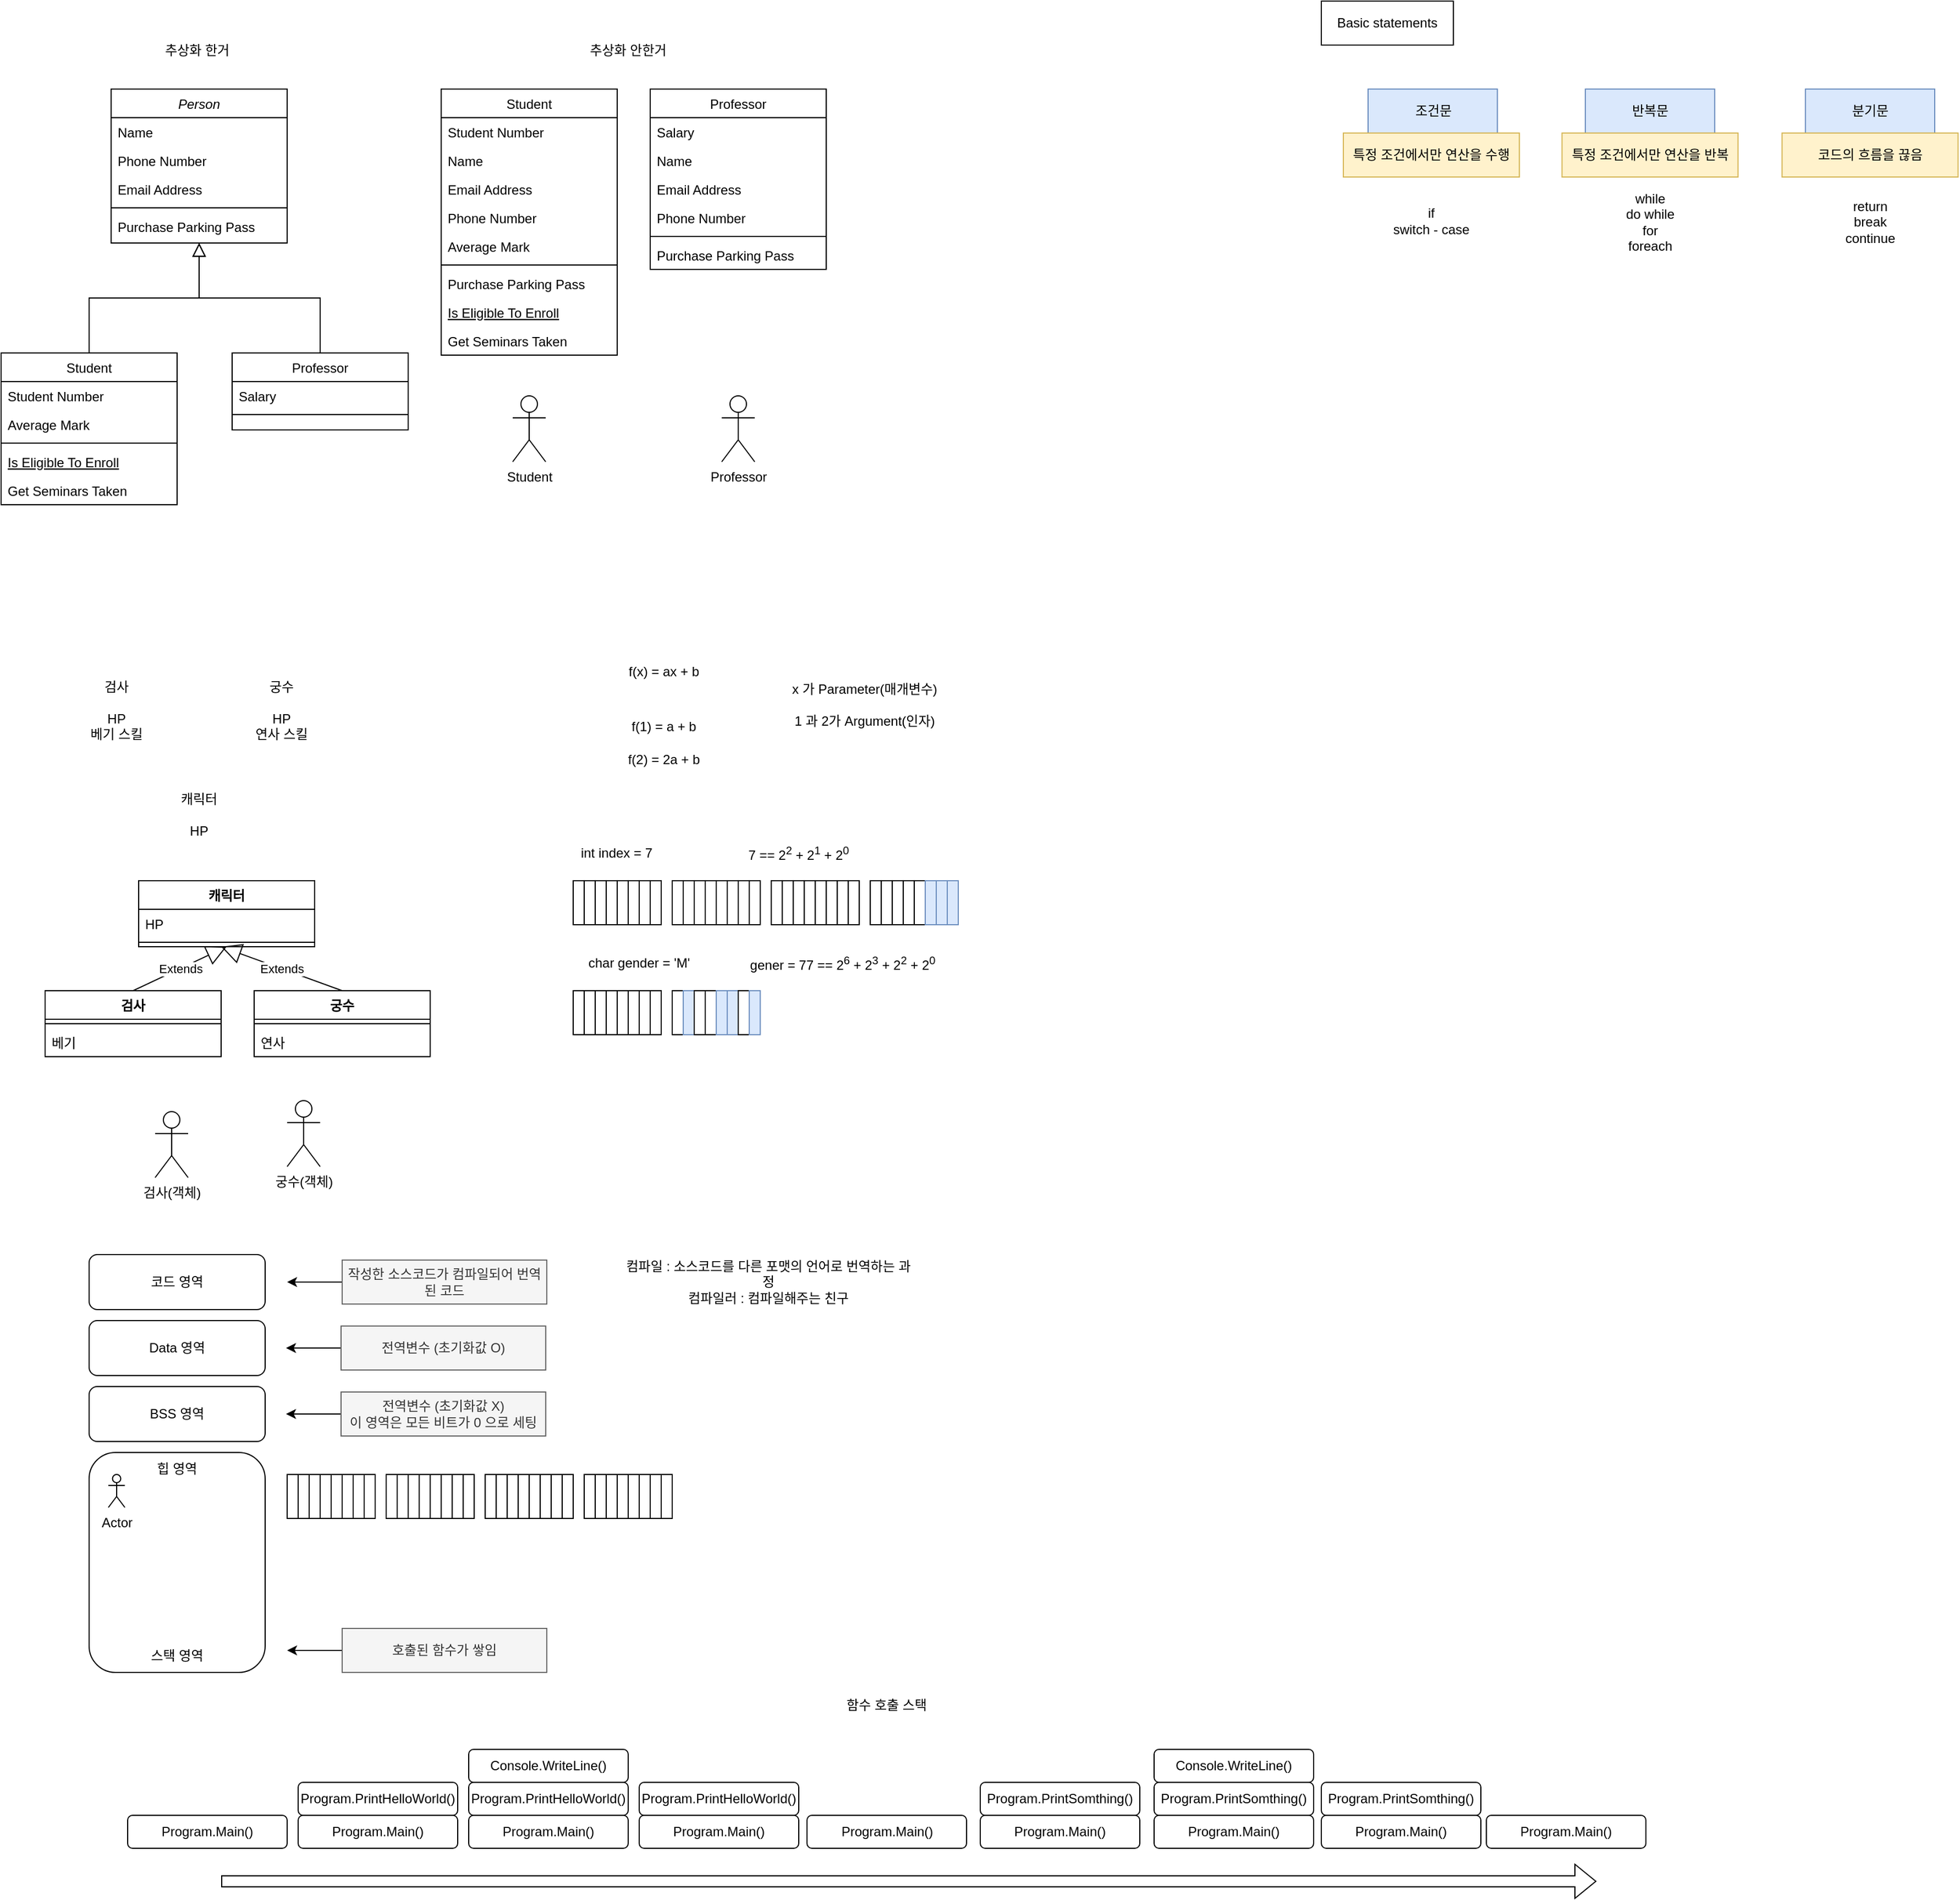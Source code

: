 <mxfile version="20.7.2" type="device"><diagram id="C5RBs43oDa-KdzZeNtuy" name="Page-1"><mxGraphModel dx="1050" dy="581" grid="1" gridSize="10" guides="1" tooltips="1" connect="1" arrows="1" fold="1" page="1" pageScale="1" pageWidth="827" pageHeight="1169" math="0" shadow="0"><root><mxCell id="WIyWlLk6GJQsqaUBKTNV-0"/><mxCell id="WIyWlLk6GJQsqaUBKTNV-1" parent="WIyWlLk6GJQsqaUBKTNV-0"/><mxCell id="zkfFHV4jXpPFQw0GAbJ--0" value="Person" style="swimlane;fontStyle=2;align=center;verticalAlign=top;childLayout=stackLayout;horizontal=1;startSize=26;horizontalStack=0;resizeParent=1;resizeLast=0;collapsible=1;marginBottom=0;rounded=0;shadow=0;strokeWidth=1;" parent="WIyWlLk6GJQsqaUBKTNV-1" vertex="1"><mxGeometry x="220" y="120" width="160" height="140" as="geometry"><mxRectangle x="230" y="140" width="160" height="26" as="alternateBounds"/></mxGeometry></mxCell><mxCell id="zkfFHV4jXpPFQw0GAbJ--1" value="Name" style="text;align=left;verticalAlign=top;spacingLeft=4;spacingRight=4;overflow=hidden;rotatable=0;points=[[0,0.5],[1,0.5]];portConstraint=eastwest;" parent="zkfFHV4jXpPFQw0GAbJ--0" vertex="1"><mxGeometry y="26" width="160" height="26" as="geometry"/></mxCell><mxCell id="zkfFHV4jXpPFQw0GAbJ--2" value="Phone Number" style="text;align=left;verticalAlign=top;spacingLeft=4;spacingRight=4;overflow=hidden;rotatable=0;points=[[0,0.5],[1,0.5]];portConstraint=eastwest;rounded=0;shadow=0;html=0;" parent="zkfFHV4jXpPFQw0GAbJ--0" vertex="1"><mxGeometry y="52" width="160" height="26" as="geometry"/></mxCell><mxCell id="zkfFHV4jXpPFQw0GAbJ--3" value="Email Address" style="text;align=left;verticalAlign=top;spacingLeft=4;spacingRight=4;overflow=hidden;rotatable=0;points=[[0,0.5],[1,0.5]];portConstraint=eastwest;rounded=0;shadow=0;html=0;" parent="zkfFHV4jXpPFQw0GAbJ--0" vertex="1"><mxGeometry y="78" width="160" height="26" as="geometry"/></mxCell><mxCell id="zkfFHV4jXpPFQw0GAbJ--4" value="" style="line;html=1;strokeWidth=1;align=left;verticalAlign=middle;spacingTop=-1;spacingLeft=3;spacingRight=3;rotatable=0;labelPosition=right;points=[];portConstraint=eastwest;" parent="zkfFHV4jXpPFQw0GAbJ--0" vertex="1"><mxGeometry y="104" width="160" height="8" as="geometry"/></mxCell><mxCell id="zkfFHV4jXpPFQw0GAbJ--5" value="Purchase Parking Pass" style="text;align=left;verticalAlign=top;spacingLeft=4;spacingRight=4;overflow=hidden;rotatable=0;points=[[0,0.5],[1,0.5]];portConstraint=eastwest;" parent="zkfFHV4jXpPFQw0GAbJ--0" vertex="1"><mxGeometry y="112" width="160" height="26" as="geometry"/></mxCell><mxCell id="zkfFHV4jXpPFQw0GAbJ--6" value="Student" style="swimlane;fontStyle=0;align=center;verticalAlign=top;childLayout=stackLayout;horizontal=1;startSize=26;horizontalStack=0;resizeParent=1;resizeLast=0;collapsible=1;marginBottom=0;rounded=0;shadow=0;strokeWidth=1;" parent="WIyWlLk6GJQsqaUBKTNV-1" vertex="1"><mxGeometry x="120" y="360" width="160" height="138" as="geometry"><mxRectangle x="130" y="380" width="160" height="26" as="alternateBounds"/></mxGeometry></mxCell><mxCell id="zkfFHV4jXpPFQw0GAbJ--7" value="Student Number" style="text;align=left;verticalAlign=top;spacingLeft=4;spacingRight=4;overflow=hidden;rotatable=0;points=[[0,0.5],[1,0.5]];portConstraint=eastwest;" parent="zkfFHV4jXpPFQw0GAbJ--6" vertex="1"><mxGeometry y="26" width="160" height="26" as="geometry"/></mxCell><mxCell id="zkfFHV4jXpPFQw0GAbJ--8" value="Average Mark" style="text;align=left;verticalAlign=top;spacingLeft=4;spacingRight=4;overflow=hidden;rotatable=0;points=[[0,0.5],[1,0.5]];portConstraint=eastwest;rounded=0;shadow=0;html=0;" parent="zkfFHV4jXpPFQw0GAbJ--6" vertex="1"><mxGeometry y="52" width="160" height="26" as="geometry"/></mxCell><mxCell id="zkfFHV4jXpPFQw0GAbJ--9" value="" style="line;html=1;strokeWidth=1;align=left;verticalAlign=middle;spacingTop=-1;spacingLeft=3;spacingRight=3;rotatable=0;labelPosition=right;points=[];portConstraint=eastwest;" parent="zkfFHV4jXpPFQw0GAbJ--6" vertex="1"><mxGeometry y="78" width="160" height="8" as="geometry"/></mxCell><mxCell id="zkfFHV4jXpPFQw0GAbJ--10" value="Is Eligible To Enroll" style="text;align=left;verticalAlign=top;spacingLeft=4;spacingRight=4;overflow=hidden;rotatable=0;points=[[0,0.5],[1,0.5]];portConstraint=eastwest;fontStyle=4" parent="zkfFHV4jXpPFQw0GAbJ--6" vertex="1"><mxGeometry y="86" width="160" height="26" as="geometry"/></mxCell><mxCell id="zkfFHV4jXpPFQw0GAbJ--11" value="Get Seminars Taken" style="text;align=left;verticalAlign=top;spacingLeft=4;spacingRight=4;overflow=hidden;rotatable=0;points=[[0,0.5],[1,0.5]];portConstraint=eastwest;" parent="zkfFHV4jXpPFQw0GAbJ--6" vertex="1"><mxGeometry y="112" width="160" height="26" as="geometry"/></mxCell><mxCell id="zkfFHV4jXpPFQw0GAbJ--12" value="" style="endArrow=block;endSize=10;endFill=0;shadow=0;strokeWidth=1;rounded=0;edgeStyle=elbowEdgeStyle;elbow=vertical;" parent="WIyWlLk6GJQsqaUBKTNV-1" source="zkfFHV4jXpPFQw0GAbJ--6" target="zkfFHV4jXpPFQw0GAbJ--0" edge="1"><mxGeometry width="160" relative="1" as="geometry"><mxPoint x="200" y="203" as="sourcePoint"/><mxPoint x="200" y="203" as="targetPoint"/></mxGeometry></mxCell><mxCell id="zkfFHV4jXpPFQw0GAbJ--13" value="Professor" style="swimlane;fontStyle=0;align=center;verticalAlign=top;childLayout=stackLayout;horizontal=1;startSize=26;horizontalStack=0;resizeParent=1;resizeLast=0;collapsible=1;marginBottom=0;rounded=0;shadow=0;strokeWidth=1;" parent="WIyWlLk6GJQsqaUBKTNV-1" vertex="1"><mxGeometry x="330" y="360" width="160" height="70" as="geometry"><mxRectangle x="340" y="380" width="170" height="26" as="alternateBounds"/></mxGeometry></mxCell><mxCell id="zkfFHV4jXpPFQw0GAbJ--14" value="Salary" style="text;align=left;verticalAlign=top;spacingLeft=4;spacingRight=4;overflow=hidden;rotatable=0;points=[[0,0.5],[1,0.5]];portConstraint=eastwest;" parent="zkfFHV4jXpPFQw0GAbJ--13" vertex="1"><mxGeometry y="26" width="160" height="26" as="geometry"/></mxCell><mxCell id="zkfFHV4jXpPFQw0GAbJ--15" value="" style="line;html=1;strokeWidth=1;align=left;verticalAlign=middle;spacingTop=-1;spacingLeft=3;spacingRight=3;rotatable=0;labelPosition=right;points=[];portConstraint=eastwest;" parent="zkfFHV4jXpPFQw0GAbJ--13" vertex="1"><mxGeometry y="52" width="160" height="8" as="geometry"/></mxCell><mxCell id="zkfFHV4jXpPFQw0GAbJ--16" value="" style="endArrow=block;endSize=10;endFill=0;shadow=0;strokeWidth=1;rounded=0;edgeStyle=elbowEdgeStyle;elbow=vertical;" parent="WIyWlLk6GJQsqaUBKTNV-1" source="zkfFHV4jXpPFQw0GAbJ--13" target="zkfFHV4jXpPFQw0GAbJ--0" edge="1"><mxGeometry width="160" relative="1" as="geometry"><mxPoint x="210" y="373" as="sourcePoint"/><mxPoint x="310" y="271" as="targetPoint"/></mxGeometry></mxCell><mxCell id="ExqrXKKtZ7Iw6yHS_soM-0" value="Student" style="swimlane;fontStyle=0;align=center;verticalAlign=top;childLayout=stackLayout;horizontal=1;startSize=26;horizontalStack=0;resizeParent=1;resizeLast=0;collapsible=1;marginBottom=0;rounded=0;shadow=0;strokeWidth=1;" parent="WIyWlLk6GJQsqaUBKTNV-1" vertex="1"><mxGeometry x="520" y="120" width="160" height="242" as="geometry"><mxRectangle x="130" y="380" width="160" height="26" as="alternateBounds"/></mxGeometry></mxCell><mxCell id="ExqrXKKtZ7Iw6yHS_soM-1" value="Student Number" style="text;align=left;verticalAlign=top;spacingLeft=4;spacingRight=4;overflow=hidden;rotatable=0;points=[[0,0.5],[1,0.5]];portConstraint=eastwest;" parent="ExqrXKKtZ7Iw6yHS_soM-0" vertex="1"><mxGeometry y="26" width="160" height="26" as="geometry"/></mxCell><mxCell id="ExqrXKKtZ7Iw6yHS_soM-6" value="Name" style="text;align=left;verticalAlign=top;spacingLeft=4;spacingRight=4;overflow=hidden;rotatable=0;points=[[0,0.5],[1,0.5]];portConstraint=eastwest;" parent="ExqrXKKtZ7Iw6yHS_soM-0" vertex="1"><mxGeometry y="52" width="160" height="26" as="geometry"/></mxCell><mxCell id="ExqrXKKtZ7Iw6yHS_soM-8" value="Email Address" style="text;align=left;verticalAlign=top;spacingLeft=4;spacingRight=4;overflow=hidden;rotatable=0;points=[[0,0.5],[1,0.5]];portConstraint=eastwest;rounded=0;shadow=0;html=0;" parent="ExqrXKKtZ7Iw6yHS_soM-0" vertex="1"><mxGeometry y="78" width="160" height="26" as="geometry"/></mxCell><mxCell id="ExqrXKKtZ7Iw6yHS_soM-7" value="Phone Number" style="text;align=left;verticalAlign=top;spacingLeft=4;spacingRight=4;overflow=hidden;rotatable=0;points=[[0,0.5],[1,0.5]];portConstraint=eastwest;rounded=0;shadow=0;html=0;" parent="ExqrXKKtZ7Iw6yHS_soM-0" vertex="1"><mxGeometry y="104" width="160" height="26" as="geometry"/></mxCell><mxCell id="ExqrXKKtZ7Iw6yHS_soM-2" value="Average Mark" style="text;align=left;verticalAlign=top;spacingLeft=4;spacingRight=4;overflow=hidden;rotatable=0;points=[[0,0.5],[1,0.5]];portConstraint=eastwest;rounded=0;shadow=0;html=0;" parent="ExqrXKKtZ7Iw6yHS_soM-0" vertex="1"><mxGeometry y="130" width="160" height="26" as="geometry"/></mxCell><mxCell id="ExqrXKKtZ7Iw6yHS_soM-3" value="" style="line;html=1;strokeWidth=1;align=left;verticalAlign=middle;spacingTop=-1;spacingLeft=3;spacingRight=3;rotatable=0;labelPosition=right;points=[];portConstraint=eastwest;" parent="ExqrXKKtZ7Iw6yHS_soM-0" vertex="1"><mxGeometry y="156" width="160" height="8" as="geometry"/></mxCell><mxCell id="ExqrXKKtZ7Iw6yHS_soM-9" value="Purchase Parking Pass" style="text;align=left;verticalAlign=top;spacingLeft=4;spacingRight=4;overflow=hidden;rotatable=0;points=[[0,0.5],[1,0.5]];portConstraint=eastwest;" parent="ExqrXKKtZ7Iw6yHS_soM-0" vertex="1"><mxGeometry y="164" width="160" height="26" as="geometry"/></mxCell><mxCell id="ExqrXKKtZ7Iw6yHS_soM-4" value="Is Eligible To Enroll" style="text;align=left;verticalAlign=top;spacingLeft=4;spacingRight=4;overflow=hidden;rotatable=0;points=[[0,0.5],[1,0.5]];portConstraint=eastwest;fontStyle=4" parent="ExqrXKKtZ7Iw6yHS_soM-0" vertex="1"><mxGeometry y="190" width="160" height="26" as="geometry"/></mxCell><mxCell id="ExqrXKKtZ7Iw6yHS_soM-5" value="Get Seminars Taken" style="text;align=left;verticalAlign=top;spacingLeft=4;spacingRight=4;overflow=hidden;rotatable=0;points=[[0,0.5],[1,0.5]];portConstraint=eastwest;" parent="ExqrXKKtZ7Iw6yHS_soM-0" vertex="1"><mxGeometry y="216" width="160" height="26" as="geometry"/></mxCell><mxCell id="ExqrXKKtZ7Iw6yHS_soM-10" value="Professor" style="swimlane;fontStyle=0;align=center;verticalAlign=top;childLayout=stackLayout;horizontal=1;startSize=26;horizontalStack=0;resizeParent=1;resizeLast=0;collapsible=1;marginBottom=0;rounded=0;shadow=0;strokeWidth=1;" parent="WIyWlLk6GJQsqaUBKTNV-1" vertex="1"><mxGeometry x="710" y="120" width="160" height="164" as="geometry"><mxRectangle x="340" y="380" width="170" height="26" as="alternateBounds"/></mxGeometry></mxCell><mxCell id="ExqrXKKtZ7Iw6yHS_soM-11" value="Salary" style="text;align=left;verticalAlign=top;spacingLeft=4;spacingRight=4;overflow=hidden;rotatable=0;points=[[0,0.5],[1,0.5]];portConstraint=eastwest;" parent="ExqrXKKtZ7Iw6yHS_soM-10" vertex="1"><mxGeometry y="26" width="160" height="26" as="geometry"/></mxCell><mxCell id="ExqrXKKtZ7Iw6yHS_soM-13" value="Name" style="text;align=left;verticalAlign=top;spacingLeft=4;spacingRight=4;overflow=hidden;rotatable=0;points=[[0,0.5],[1,0.5]];portConstraint=eastwest;" parent="ExqrXKKtZ7Iw6yHS_soM-10" vertex="1"><mxGeometry y="52" width="160" height="26" as="geometry"/></mxCell><mxCell id="ExqrXKKtZ7Iw6yHS_soM-15" value="Email Address" style="text;align=left;verticalAlign=top;spacingLeft=4;spacingRight=4;overflow=hidden;rotatable=0;points=[[0,0.5],[1,0.5]];portConstraint=eastwest;rounded=0;shadow=0;html=0;" parent="ExqrXKKtZ7Iw6yHS_soM-10" vertex="1"><mxGeometry y="78" width="160" height="26" as="geometry"/></mxCell><mxCell id="ExqrXKKtZ7Iw6yHS_soM-14" value="Phone Number" style="text;align=left;verticalAlign=top;spacingLeft=4;spacingRight=4;overflow=hidden;rotatable=0;points=[[0,0.5],[1,0.5]];portConstraint=eastwest;rounded=0;shadow=0;html=0;" parent="ExqrXKKtZ7Iw6yHS_soM-10" vertex="1"><mxGeometry y="104" width="160" height="26" as="geometry"/></mxCell><mxCell id="ExqrXKKtZ7Iw6yHS_soM-12" value="" style="line;html=1;strokeWidth=1;align=left;verticalAlign=middle;spacingTop=-1;spacingLeft=3;spacingRight=3;rotatable=0;labelPosition=right;points=[];portConstraint=eastwest;" parent="ExqrXKKtZ7Iw6yHS_soM-10" vertex="1"><mxGeometry y="130" width="160" height="8" as="geometry"/></mxCell><mxCell id="ExqrXKKtZ7Iw6yHS_soM-16" value="Purchase Parking Pass" style="text;align=left;verticalAlign=top;spacingLeft=4;spacingRight=4;overflow=hidden;rotatable=0;points=[[0,0.5],[1,0.5]];portConstraint=eastwest;" parent="ExqrXKKtZ7Iw6yHS_soM-10" vertex="1"><mxGeometry y="138" width="160" height="26" as="geometry"/></mxCell><mxCell id="ExqrXKKtZ7Iw6yHS_soM-18" value="Student" style="shape=umlActor;verticalLabelPosition=bottom;verticalAlign=top;html=1;outlineConnect=0;" parent="WIyWlLk6GJQsqaUBKTNV-1" vertex="1"><mxGeometry x="585" y="399" width="30" height="60" as="geometry"/></mxCell><mxCell id="ExqrXKKtZ7Iw6yHS_soM-19" value="Professor" style="shape=umlActor;verticalLabelPosition=bottom;verticalAlign=top;html=1;outlineConnect=0;" parent="WIyWlLk6GJQsqaUBKTNV-1" vertex="1"><mxGeometry x="775" y="399" width="30" height="60" as="geometry"/></mxCell><mxCell id="ExqrXKKtZ7Iw6yHS_soM-23" value="검사&lt;br&gt;&lt;br&gt;HP&lt;br&gt;베기 스킬&lt;br&gt;" style="text;html=1;strokeColor=none;fillColor=none;align=center;verticalAlign=middle;whiteSpace=wrap;rounded=0;" parent="WIyWlLk6GJQsqaUBKTNV-1" vertex="1"><mxGeometry x="170" y="640" width="110" height="90" as="geometry"/></mxCell><mxCell id="ExqrXKKtZ7Iw6yHS_soM-24" value="궁수&lt;br&gt;&lt;br&gt;HP&lt;br&gt;연사 스킬" style="text;html=1;strokeColor=none;fillColor=none;align=center;verticalAlign=middle;whiteSpace=wrap;rounded=0;" parent="WIyWlLk6GJQsqaUBKTNV-1" vertex="1"><mxGeometry x="320" y="640" width="110" height="90" as="geometry"/></mxCell><mxCell id="ExqrXKKtZ7Iw6yHS_soM-25" value="캐릭터&lt;br&gt;&lt;br&gt;HP" style="text;html=1;strokeColor=none;fillColor=none;align=center;verticalAlign=middle;whiteSpace=wrap;rounded=0;" parent="WIyWlLk6GJQsqaUBKTNV-1" vertex="1"><mxGeometry x="245" y="750" width="110" height="60" as="geometry"/></mxCell><mxCell id="ExqrXKKtZ7Iw6yHS_soM-26" value="캐릭터" style="swimlane;fontStyle=1;align=center;verticalAlign=top;childLayout=stackLayout;horizontal=1;startSize=26;horizontalStack=0;resizeParent=1;resizeParentMax=0;resizeLast=0;collapsible=1;marginBottom=0;" parent="WIyWlLk6GJQsqaUBKTNV-1" vertex="1"><mxGeometry x="245" y="840" width="160" height="60" as="geometry"/></mxCell><mxCell id="ExqrXKKtZ7Iw6yHS_soM-27" value="HP" style="text;strokeColor=none;fillColor=none;align=left;verticalAlign=top;spacingLeft=4;spacingRight=4;overflow=hidden;rotatable=0;points=[[0,0.5],[1,0.5]];portConstraint=eastwest;" parent="ExqrXKKtZ7Iw6yHS_soM-26" vertex="1"><mxGeometry y="26" width="160" height="26" as="geometry"/></mxCell><mxCell id="ExqrXKKtZ7Iw6yHS_soM-28" value="" style="line;strokeWidth=1;fillColor=none;align=left;verticalAlign=middle;spacingTop=-1;spacingLeft=3;spacingRight=3;rotatable=0;labelPosition=right;points=[];portConstraint=eastwest;strokeColor=inherit;" parent="ExqrXKKtZ7Iw6yHS_soM-26" vertex="1"><mxGeometry y="52" width="160" height="8" as="geometry"/></mxCell><mxCell id="ExqrXKKtZ7Iw6yHS_soM-30" value="검사" style="swimlane;fontStyle=1;align=center;verticalAlign=top;childLayout=stackLayout;horizontal=1;startSize=26;horizontalStack=0;resizeParent=1;resizeParentMax=0;resizeLast=0;collapsible=1;marginBottom=0;" parent="WIyWlLk6GJQsqaUBKTNV-1" vertex="1"><mxGeometry x="160" y="940" width="160" height="60" as="geometry"/></mxCell><mxCell id="ExqrXKKtZ7Iw6yHS_soM-32" value="" style="line;strokeWidth=1;fillColor=none;align=left;verticalAlign=middle;spacingTop=-1;spacingLeft=3;spacingRight=3;rotatable=0;labelPosition=right;points=[];portConstraint=eastwest;strokeColor=inherit;" parent="ExqrXKKtZ7Iw6yHS_soM-30" vertex="1"><mxGeometry y="26" width="160" height="8" as="geometry"/></mxCell><mxCell id="ExqrXKKtZ7Iw6yHS_soM-31" value="베기" style="text;strokeColor=none;fillColor=none;align=left;verticalAlign=top;spacingLeft=4;spacingRight=4;overflow=hidden;rotatable=0;points=[[0,0.5],[1,0.5]];portConstraint=eastwest;" parent="ExqrXKKtZ7Iw6yHS_soM-30" vertex="1"><mxGeometry y="34" width="160" height="26" as="geometry"/></mxCell><mxCell id="ExqrXKKtZ7Iw6yHS_soM-33" value="궁수" style="swimlane;fontStyle=1;align=center;verticalAlign=top;childLayout=stackLayout;horizontal=1;startSize=26;horizontalStack=0;resizeParent=1;resizeParentMax=0;resizeLast=0;collapsible=1;marginBottom=0;" parent="WIyWlLk6GJQsqaUBKTNV-1" vertex="1"><mxGeometry x="350" y="940" width="160" height="60" as="geometry"/></mxCell><mxCell id="ExqrXKKtZ7Iw6yHS_soM-35" value="" style="line;strokeWidth=1;fillColor=none;align=left;verticalAlign=middle;spacingTop=-1;spacingLeft=3;spacingRight=3;rotatable=0;labelPosition=right;points=[];portConstraint=eastwest;strokeColor=inherit;" parent="ExqrXKKtZ7Iw6yHS_soM-33" vertex="1"><mxGeometry y="26" width="160" height="8" as="geometry"/></mxCell><mxCell id="ExqrXKKtZ7Iw6yHS_soM-34" value="연사" style="text;strokeColor=none;fillColor=none;align=left;verticalAlign=top;spacingLeft=4;spacingRight=4;overflow=hidden;rotatable=0;points=[[0,0.5],[1,0.5]];portConstraint=eastwest;" parent="ExqrXKKtZ7Iw6yHS_soM-33" vertex="1"><mxGeometry y="34" width="160" height="26" as="geometry"/></mxCell><mxCell id="ExqrXKKtZ7Iw6yHS_soM-36" value="Extends" style="endArrow=block;endSize=16;endFill=0;html=1;rounded=0;entryX=0.5;entryY=1;entryDx=0;entryDy=0;exitX=0.5;exitY=0;exitDx=0;exitDy=0;" parent="WIyWlLk6GJQsqaUBKTNV-1" source="ExqrXKKtZ7Iw6yHS_soM-30" target="ExqrXKKtZ7Iw6yHS_soM-26" edge="1"><mxGeometry width="160" relative="1" as="geometry"><mxPoint x="410" y="900" as="sourcePoint"/><mxPoint x="570" y="900" as="targetPoint"/></mxGeometry></mxCell><mxCell id="ExqrXKKtZ7Iw6yHS_soM-37" value="Extends" style="endArrow=block;endSize=16;endFill=0;html=1;rounded=0;exitX=0.5;exitY=0;exitDx=0;exitDy=0;" parent="WIyWlLk6GJQsqaUBKTNV-1" source="ExqrXKKtZ7Iw6yHS_soM-33" edge="1"><mxGeometry width="160" relative="1" as="geometry"><mxPoint x="250" y="950" as="sourcePoint"/><mxPoint x="320" y="900" as="targetPoint"/></mxGeometry></mxCell><mxCell id="ExqrXKKtZ7Iw6yHS_soM-38" value="검사(객체)" style="shape=umlActor;verticalLabelPosition=bottom;verticalAlign=top;html=1;" parent="WIyWlLk6GJQsqaUBKTNV-1" vertex="1"><mxGeometry x="260" y="1050" width="30" height="60" as="geometry"/></mxCell><mxCell id="ExqrXKKtZ7Iw6yHS_soM-39" value="궁수(객체)" style="shape=umlActor;verticalLabelPosition=bottom;verticalAlign=top;html=1;" parent="WIyWlLk6GJQsqaUBKTNV-1" vertex="1"><mxGeometry x="380" y="1040" width="30" height="60" as="geometry"/></mxCell><mxCell id="t1bSAMeGhx11BP6fI8By-0" value="f(x) = ax + b" style="text;html=1;strokeColor=none;fillColor=none;align=center;verticalAlign=middle;whiteSpace=wrap;rounded=0;" parent="WIyWlLk6GJQsqaUBKTNV-1" vertex="1"><mxGeometry x="640" y="635" width="165" height="30" as="geometry"/></mxCell><mxCell id="t1bSAMeGhx11BP6fI8By-1" value="f(1) = a + b" style="text;html=1;strokeColor=none;fillColor=none;align=center;verticalAlign=middle;whiteSpace=wrap;rounded=0;" parent="WIyWlLk6GJQsqaUBKTNV-1" vertex="1"><mxGeometry x="640" y="685" width="165" height="30" as="geometry"/></mxCell><mxCell id="t1bSAMeGhx11BP6fI8By-2" value="f(2) = 2a + b" style="text;html=1;strokeColor=none;fillColor=none;align=center;verticalAlign=middle;whiteSpace=wrap;rounded=0;" parent="WIyWlLk6GJQsqaUBKTNV-1" vertex="1"><mxGeometry x="640" y="715" width="165" height="30" as="geometry"/></mxCell><mxCell id="t1bSAMeGhx11BP6fI8By-3" value="" style="rounded=0;whiteSpace=wrap;html=1;" parent="WIyWlLk6GJQsqaUBKTNV-1" vertex="1"><mxGeometry x="640" y="840" width="10" height="40" as="geometry"/></mxCell><mxCell id="t1bSAMeGhx11BP6fI8By-4" value="int index = 7" style="text;html=1;strokeColor=none;fillColor=none;align=center;verticalAlign=middle;whiteSpace=wrap;rounded=0;" parent="WIyWlLk6GJQsqaUBKTNV-1" vertex="1"><mxGeometry x="637.5" y="800" width="82.5" height="30" as="geometry"/></mxCell><mxCell id="t1bSAMeGhx11BP6fI8By-5" value="" style="rounded=0;whiteSpace=wrap;html=1;" parent="WIyWlLk6GJQsqaUBKTNV-1" vertex="1"><mxGeometry x="650" y="840" width="10" height="40" as="geometry"/></mxCell><mxCell id="t1bSAMeGhx11BP6fI8By-6" value="" style="rounded=0;whiteSpace=wrap;html=1;" parent="WIyWlLk6GJQsqaUBKTNV-1" vertex="1"><mxGeometry x="660" y="840" width="10" height="40" as="geometry"/></mxCell><mxCell id="t1bSAMeGhx11BP6fI8By-8" value="" style="rounded=0;whiteSpace=wrap;html=1;" parent="WIyWlLk6GJQsqaUBKTNV-1" vertex="1"><mxGeometry x="670" y="840" width="10" height="40" as="geometry"/></mxCell><mxCell id="t1bSAMeGhx11BP6fI8By-9" value="" style="rounded=0;whiteSpace=wrap;html=1;" parent="WIyWlLk6GJQsqaUBKTNV-1" vertex="1"><mxGeometry x="680" y="840" width="10" height="40" as="geometry"/></mxCell><mxCell id="t1bSAMeGhx11BP6fI8By-10" value="" style="rounded=0;whiteSpace=wrap;html=1;" parent="WIyWlLk6GJQsqaUBKTNV-1" vertex="1"><mxGeometry x="690" y="840" width="10" height="40" as="geometry"/></mxCell><mxCell id="t1bSAMeGhx11BP6fI8By-11" value="" style="rounded=0;whiteSpace=wrap;html=1;" parent="WIyWlLk6GJQsqaUBKTNV-1" vertex="1"><mxGeometry x="700" y="840" width="10" height="40" as="geometry"/></mxCell><mxCell id="t1bSAMeGhx11BP6fI8By-12" value="" style="rounded=0;whiteSpace=wrap;html=1;" parent="WIyWlLk6GJQsqaUBKTNV-1" vertex="1"><mxGeometry x="710" y="840" width="10" height="40" as="geometry"/></mxCell><mxCell id="t1bSAMeGhx11BP6fI8By-13" value="" style="rounded=0;whiteSpace=wrap;html=1;" parent="WIyWlLk6GJQsqaUBKTNV-1" vertex="1"><mxGeometry x="730" y="840" width="10" height="40" as="geometry"/></mxCell><mxCell id="t1bSAMeGhx11BP6fI8By-14" value="" style="rounded=0;whiteSpace=wrap;html=1;" parent="WIyWlLk6GJQsqaUBKTNV-1" vertex="1"><mxGeometry x="740" y="840" width="10" height="40" as="geometry"/></mxCell><mxCell id="t1bSAMeGhx11BP6fI8By-15" value="" style="rounded=0;whiteSpace=wrap;html=1;" parent="WIyWlLk6GJQsqaUBKTNV-1" vertex="1"><mxGeometry x="750" y="840" width="10" height="40" as="geometry"/></mxCell><mxCell id="t1bSAMeGhx11BP6fI8By-16" value="" style="rounded=0;whiteSpace=wrap;html=1;" parent="WIyWlLk6GJQsqaUBKTNV-1" vertex="1"><mxGeometry x="760" y="840" width="10" height="40" as="geometry"/></mxCell><mxCell id="t1bSAMeGhx11BP6fI8By-17" value="" style="rounded=0;whiteSpace=wrap;html=1;" parent="WIyWlLk6GJQsqaUBKTNV-1" vertex="1"><mxGeometry x="770" y="840" width="10" height="40" as="geometry"/></mxCell><mxCell id="t1bSAMeGhx11BP6fI8By-18" value="" style="rounded=0;whiteSpace=wrap;html=1;" parent="WIyWlLk6GJQsqaUBKTNV-1" vertex="1"><mxGeometry x="780" y="840" width="10" height="40" as="geometry"/></mxCell><mxCell id="t1bSAMeGhx11BP6fI8By-19" value="" style="rounded=0;whiteSpace=wrap;html=1;" parent="WIyWlLk6GJQsqaUBKTNV-1" vertex="1"><mxGeometry x="790" y="840" width="10" height="40" as="geometry"/></mxCell><mxCell id="t1bSAMeGhx11BP6fI8By-20" value="" style="rounded=0;whiteSpace=wrap;html=1;" parent="WIyWlLk6GJQsqaUBKTNV-1" vertex="1"><mxGeometry x="800" y="840" width="10" height="40" as="geometry"/></mxCell><mxCell id="t1bSAMeGhx11BP6fI8By-21" value="" style="rounded=0;whiteSpace=wrap;html=1;" parent="WIyWlLk6GJQsqaUBKTNV-1" vertex="1"><mxGeometry x="820" y="840" width="10" height="40" as="geometry"/></mxCell><mxCell id="t1bSAMeGhx11BP6fI8By-22" value="" style="rounded=0;whiteSpace=wrap;html=1;" parent="WIyWlLk6GJQsqaUBKTNV-1" vertex="1"><mxGeometry x="830" y="840" width="10" height="40" as="geometry"/></mxCell><mxCell id="t1bSAMeGhx11BP6fI8By-23" value="" style="rounded=0;whiteSpace=wrap;html=1;" parent="WIyWlLk6GJQsqaUBKTNV-1" vertex="1"><mxGeometry x="840" y="840" width="10" height="40" as="geometry"/></mxCell><mxCell id="t1bSAMeGhx11BP6fI8By-24" value="" style="rounded=0;whiteSpace=wrap;html=1;" parent="WIyWlLk6GJQsqaUBKTNV-1" vertex="1"><mxGeometry x="850" y="840" width="10" height="40" as="geometry"/></mxCell><mxCell id="t1bSAMeGhx11BP6fI8By-25" value="" style="rounded=0;whiteSpace=wrap;html=1;" parent="WIyWlLk6GJQsqaUBKTNV-1" vertex="1"><mxGeometry x="860" y="840" width="10" height="40" as="geometry"/></mxCell><mxCell id="t1bSAMeGhx11BP6fI8By-26" value="" style="rounded=0;whiteSpace=wrap;html=1;" parent="WIyWlLk6GJQsqaUBKTNV-1" vertex="1"><mxGeometry x="870" y="840" width="10" height="40" as="geometry"/></mxCell><mxCell id="t1bSAMeGhx11BP6fI8By-27" value="" style="rounded=0;whiteSpace=wrap;html=1;" parent="WIyWlLk6GJQsqaUBKTNV-1" vertex="1"><mxGeometry x="880" y="840" width="10" height="40" as="geometry"/></mxCell><mxCell id="t1bSAMeGhx11BP6fI8By-28" value="" style="rounded=0;whiteSpace=wrap;html=1;" parent="WIyWlLk6GJQsqaUBKTNV-1" vertex="1"><mxGeometry x="890" y="840" width="10" height="40" as="geometry"/></mxCell><mxCell id="t1bSAMeGhx11BP6fI8By-29" value="" style="rounded=0;whiteSpace=wrap;html=1;" parent="WIyWlLk6GJQsqaUBKTNV-1" vertex="1"><mxGeometry x="910" y="840" width="10" height="40" as="geometry"/></mxCell><mxCell id="t1bSAMeGhx11BP6fI8By-30" value="" style="rounded=0;whiteSpace=wrap;html=1;" parent="WIyWlLk6GJQsqaUBKTNV-1" vertex="1"><mxGeometry x="920" y="840" width="10" height="40" as="geometry"/></mxCell><mxCell id="t1bSAMeGhx11BP6fI8By-31" value="" style="rounded=0;whiteSpace=wrap;html=1;" parent="WIyWlLk6GJQsqaUBKTNV-1" vertex="1"><mxGeometry x="930" y="840" width="10" height="40" as="geometry"/></mxCell><mxCell id="t1bSAMeGhx11BP6fI8By-32" value="" style="rounded=0;whiteSpace=wrap;html=1;" parent="WIyWlLk6GJQsqaUBKTNV-1" vertex="1"><mxGeometry x="940" y="840" width="10" height="40" as="geometry"/></mxCell><mxCell id="t1bSAMeGhx11BP6fI8By-33" value="" style="rounded=0;whiteSpace=wrap;html=1;" parent="WIyWlLk6GJQsqaUBKTNV-1" vertex="1"><mxGeometry x="950" y="840" width="10" height="40" as="geometry"/></mxCell><mxCell id="t1bSAMeGhx11BP6fI8By-34" value="" style="rounded=0;whiteSpace=wrap;html=1;fillColor=#dae8fc;strokeColor=#6c8ebf;" parent="WIyWlLk6GJQsqaUBKTNV-1" vertex="1"><mxGeometry x="960" y="840" width="10" height="40" as="geometry"/></mxCell><mxCell id="t1bSAMeGhx11BP6fI8By-35" value="" style="rounded=0;whiteSpace=wrap;html=1;fillColor=#dae8fc;strokeColor=#6c8ebf;" parent="WIyWlLk6GJQsqaUBKTNV-1" vertex="1"><mxGeometry x="970" y="840" width="10" height="40" as="geometry"/></mxCell><mxCell id="t1bSAMeGhx11BP6fI8By-36" value="" style="rounded=0;whiteSpace=wrap;html=1;fillColor=#dae8fc;strokeColor=#6c8ebf;" parent="WIyWlLk6GJQsqaUBKTNV-1" vertex="1"><mxGeometry x="980" y="840" width="10" height="40" as="geometry"/></mxCell><mxCell id="t1bSAMeGhx11BP6fI8By-37" value="7 == 2&lt;sup&gt;2&lt;/sup&gt; + 2&lt;sup&gt;1&lt;/sup&gt; + 2&lt;sup&gt;0&lt;/sup&gt;" style="text;html=1;strokeColor=none;fillColor=none;align=center;verticalAlign=middle;whiteSpace=wrap;rounded=0;" parent="WIyWlLk6GJQsqaUBKTNV-1" vertex="1"><mxGeometry x="760" y="800" width="170" height="30" as="geometry"/></mxCell><mxCell id="t1bSAMeGhx11BP6fI8By-38" value="char gender = 'M'" style="text;html=1;strokeColor=none;fillColor=none;align=center;verticalAlign=middle;whiteSpace=wrap;rounded=0;" parent="WIyWlLk6GJQsqaUBKTNV-1" vertex="1"><mxGeometry x="640" y="900" width="120" height="30" as="geometry"/></mxCell><mxCell id="t1bSAMeGhx11BP6fI8By-39" value="gener = 77 == 2&lt;sup&gt;6&lt;/sup&gt; + 2&lt;sup&gt;3&lt;/sup&gt; + 2&lt;sup&gt;2&lt;/sup&gt; + 2&lt;sup&gt;0&lt;/sup&gt;" style="text;html=1;strokeColor=none;fillColor=none;align=center;verticalAlign=middle;whiteSpace=wrap;rounded=0;" parent="WIyWlLk6GJQsqaUBKTNV-1" vertex="1"><mxGeometry x="780" y="900" width="210" height="30" as="geometry"/></mxCell><mxCell id="t1bSAMeGhx11BP6fI8By-40" value="" style="rounded=0;whiteSpace=wrap;html=1;" parent="WIyWlLk6GJQsqaUBKTNV-1" vertex="1"><mxGeometry x="640" y="940" width="10" height="40" as="geometry"/></mxCell><mxCell id="t1bSAMeGhx11BP6fI8By-41" value="" style="rounded=0;whiteSpace=wrap;html=1;" parent="WIyWlLk6GJQsqaUBKTNV-1" vertex="1"><mxGeometry x="650" y="940" width="10" height="40" as="geometry"/></mxCell><mxCell id="t1bSAMeGhx11BP6fI8By-42" value="" style="rounded=0;whiteSpace=wrap;html=1;" parent="WIyWlLk6GJQsqaUBKTNV-1" vertex="1"><mxGeometry x="660" y="940" width="10" height="40" as="geometry"/></mxCell><mxCell id="t1bSAMeGhx11BP6fI8By-43" value="" style="rounded=0;whiteSpace=wrap;html=1;" parent="WIyWlLk6GJQsqaUBKTNV-1" vertex="1"><mxGeometry x="670" y="940" width="10" height="40" as="geometry"/></mxCell><mxCell id="t1bSAMeGhx11BP6fI8By-44" value="" style="rounded=0;whiteSpace=wrap;html=1;" parent="WIyWlLk6GJQsqaUBKTNV-1" vertex="1"><mxGeometry x="680" y="940" width="10" height="40" as="geometry"/></mxCell><mxCell id="t1bSAMeGhx11BP6fI8By-45" value="" style="rounded=0;whiteSpace=wrap;html=1;" parent="WIyWlLk6GJQsqaUBKTNV-1" vertex="1"><mxGeometry x="690" y="940" width="10" height="40" as="geometry"/></mxCell><mxCell id="t1bSAMeGhx11BP6fI8By-46" value="" style="rounded=0;whiteSpace=wrap;html=1;" parent="WIyWlLk6GJQsqaUBKTNV-1" vertex="1"><mxGeometry x="700" y="940" width="10" height="40" as="geometry"/></mxCell><mxCell id="t1bSAMeGhx11BP6fI8By-47" value="" style="rounded=0;whiteSpace=wrap;html=1;" parent="WIyWlLk6GJQsqaUBKTNV-1" vertex="1"><mxGeometry x="710" y="940" width="10" height="40" as="geometry"/></mxCell><mxCell id="t1bSAMeGhx11BP6fI8By-48" value="" style="rounded=0;whiteSpace=wrap;html=1;" parent="WIyWlLk6GJQsqaUBKTNV-1" vertex="1"><mxGeometry x="730" y="940" width="10" height="40" as="geometry"/></mxCell><mxCell id="t1bSAMeGhx11BP6fI8By-49" value="" style="rounded=0;whiteSpace=wrap;html=1;fillColor=#dae8fc;strokeColor=#6c8ebf;" parent="WIyWlLk6GJQsqaUBKTNV-1" vertex="1"><mxGeometry x="740" y="940" width="10" height="40" as="geometry"/></mxCell><mxCell id="t1bSAMeGhx11BP6fI8By-50" value="" style="rounded=0;whiteSpace=wrap;html=1;" parent="WIyWlLk6GJQsqaUBKTNV-1" vertex="1"><mxGeometry x="750" y="940" width="10" height="40" as="geometry"/></mxCell><mxCell id="t1bSAMeGhx11BP6fI8By-51" value="" style="rounded=0;whiteSpace=wrap;html=1;" parent="WIyWlLk6GJQsqaUBKTNV-1" vertex="1"><mxGeometry x="760" y="940" width="10" height="40" as="geometry"/></mxCell><mxCell id="t1bSAMeGhx11BP6fI8By-52" value="" style="rounded=0;whiteSpace=wrap;html=1;fillColor=#dae8fc;strokeColor=#6c8ebf;" parent="WIyWlLk6GJQsqaUBKTNV-1" vertex="1"><mxGeometry x="770" y="940" width="10" height="40" as="geometry"/></mxCell><mxCell id="t1bSAMeGhx11BP6fI8By-53" value="" style="rounded=0;whiteSpace=wrap;html=1;fillColor=#dae8fc;strokeColor=#6c8ebf;" parent="WIyWlLk6GJQsqaUBKTNV-1" vertex="1"><mxGeometry x="780" y="940" width="10" height="40" as="geometry"/></mxCell><mxCell id="t1bSAMeGhx11BP6fI8By-54" value="" style="rounded=0;whiteSpace=wrap;html=1;" parent="WIyWlLk6GJQsqaUBKTNV-1" vertex="1"><mxGeometry x="790" y="940" width="10" height="40" as="geometry"/></mxCell><mxCell id="t1bSAMeGhx11BP6fI8By-55" value="" style="rounded=0;whiteSpace=wrap;html=1;fillColor=#dae8fc;strokeColor=#6c8ebf;" parent="WIyWlLk6GJQsqaUBKTNV-1" vertex="1"><mxGeometry x="800" y="940" width="10" height="40" as="geometry"/></mxCell><mxCell id="utl-lvmWzKcFZFNmIP-l-0" value="추상화 한거&amp;nbsp;" style="text;html=1;strokeColor=none;fillColor=none;align=center;verticalAlign=middle;whiteSpace=wrap;rounded=0;" parent="WIyWlLk6GJQsqaUBKTNV-1" vertex="1"><mxGeometry x="195" y="70" width="210" height="30" as="geometry"/></mxCell><mxCell id="utl-lvmWzKcFZFNmIP-l-1" value="추상화 안한거" style="text;html=1;strokeColor=none;fillColor=none;align=center;verticalAlign=middle;whiteSpace=wrap;rounded=0;" parent="WIyWlLk6GJQsqaUBKTNV-1" vertex="1"><mxGeometry x="585" y="70" width="210" height="30" as="geometry"/></mxCell><mxCell id="utl-lvmWzKcFZFNmIP-l-2" value="x 가 Parameter(매개변수)&lt;br&gt;&lt;br&gt;1 과 2가 Argument(인자)" style="text;html=1;strokeColor=none;fillColor=none;align=center;verticalAlign=middle;whiteSpace=wrap;rounded=0;" parent="WIyWlLk6GJQsqaUBKTNV-1" vertex="1"><mxGeometry x="835" y="625" width="140" height="110" as="geometry"/></mxCell><mxCell id="utl-lvmWzKcFZFNmIP-l-4" value="" style="rounded=1;whiteSpace=wrap;html=1;" parent="WIyWlLk6GJQsqaUBKTNV-1" vertex="1"><mxGeometry x="200" y="1360" width="160" height="200" as="geometry"/></mxCell><mxCell id="utl-lvmWzKcFZFNmIP-l-5" value="코드 영역" style="rounded=1;whiteSpace=wrap;html=1;" parent="WIyWlLk6GJQsqaUBKTNV-1" vertex="1"><mxGeometry x="200" y="1180" width="160" height="50" as="geometry"/></mxCell><mxCell id="utl-lvmWzKcFZFNmIP-l-6" value="Data 영역" style="rounded=1;whiteSpace=wrap;html=1;" parent="WIyWlLk6GJQsqaUBKTNV-1" vertex="1"><mxGeometry x="200" y="1240" width="160" height="50" as="geometry"/></mxCell><mxCell id="utl-lvmWzKcFZFNmIP-l-7" value="BSS 영역" style="rounded=1;whiteSpace=wrap;html=1;" parent="WIyWlLk6GJQsqaUBKTNV-1" vertex="1"><mxGeometry x="200" y="1300" width="160" height="50" as="geometry"/></mxCell><mxCell id="utl-lvmWzKcFZFNmIP-l-8" value="힙 영역" style="text;html=1;strokeColor=none;fillColor=none;align=center;verticalAlign=middle;whiteSpace=wrap;rounded=0;" parent="WIyWlLk6GJQsqaUBKTNV-1" vertex="1"><mxGeometry x="250" y="1360" width="60" height="30" as="geometry"/></mxCell><mxCell id="utl-lvmWzKcFZFNmIP-l-9" value="스택 영역" style="text;html=1;strokeColor=none;fillColor=none;align=center;verticalAlign=middle;whiteSpace=wrap;rounded=0;" parent="WIyWlLk6GJQsqaUBKTNV-1" vertex="1"><mxGeometry x="250" y="1530" width="60" height="30" as="geometry"/></mxCell><mxCell id="utl-lvmWzKcFZFNmIP-l-12" style="edgeStyle=orthogonalEdgeStyle;rounded=0;orthogonalLoop=1;jettySize=auto;html=1;" parent="WIyWlLk6GJQsqaUBKTNV-1" source="utl-lvmWzKcFZFNmIP-l-10" edge="1"><mxGeometry relative="1" as="geometry"><mxPoint x="380" y="1205" as="targetPoint"/></mxGeometry></mxCell><mxCell id="utl-lvmWzKcFZFNmIP-l-10" value="작성한 소스코드가 컴파일되어 번역된 코드" style="text;html=1;strokeColor=#666666;fillColor=#f5f5f5;align=center;verticalAlign=middle;whiteSpace=wrap;rounded=0;fontColor=#333333;" parent="WIyWlLk6GJQsqaUBKTNV-1" vertex="1"><mxGeometry x="430" y="1185" width="186" height="40" as="geometry"/></mxCell><mxCell id="utl-lvmWzKcFZFNmIP-l-13" value="컴파일 : 소스코드를 다른 포맷의 언어로 번역하는 과정&lt;br&gt;컴파일러 : 컴파일해주는 친구" style="text;html=1;strokeColor=none;fillColor=none;align=center;verticalAlign=middle;whiteSpace=wrap;rounded=0;" parent="WIyWlLk6GJQsqaUBKTNV-1" vertex="1"><mxGeometry x="685" y="1169" width="265" height="71" as="geometry"/></mxCell><mxCell id="utl-lvmWzKcFZFNmIP-l-14" style="edgeStyle=orthogonalEdgeStyle;rounded=0;orthogonalLoop=1;jettySize=auto;html=1;" parent="WIyWlLk6GJQsqaUBKTNV-1" source="utl-lvmWzKcFZFNmIP-l-15" edge="1"><mxGeometry relative="1" as="geometry"><mxPoint x="380" y="1540" as="targetPoint"/></mxGeometry></mxCell><mxCell id="utl-lvmWzKcFZFNmIP-l-15" value="호출된 함수가 쌓임" style="text;html=1;strokeColor=#666666;fillColor=#f5f5f5;align=center;verticalAlign=middle;whiteSpace=wrap;rounded=0;fontColor=#333333;" parent="WIyWlLk6GJQsqaUBKTNV-1" vertex="1"><mxGeometry x="430" y="1520" width="186" height="40" as="geometry"/></mxCell><mxCell id="utl-lvmWzKcFZFNmIP-l-16" value="Program.Main()" style="rounded=1;whiteSpace=wrap;html=1;" parent="WIyWlLk6GJQsqaUBKTNV-1" vertex="1"><mxGeometry x="235" y="1690" width="145" height="30" as="geometry"/></mxCell><mxCell id="utl-lvmWzKcFZFNmIP-l-18" value="Program.PrintHelloWorld()" style="rounded=1;whiteSpace=wrap;html=1;" parent="WIyWlLk6GJQsqaUBKTNV-1" vertex="1"><mxGeometry x="390" y="1660" width="145" height="30" as="geometry"/></mxCell><mxCell id="utl-lvmWzKcFZFNmIP-l-19" value="Program.Main()" style="rounded=1;whiteSpace=wrap;html=1;" parent="WIyWlLk6GJQsqaUBKTNV-1" vertex="1"><mxGeometry x="390" y="1690" width="145" height="30" as="geometry"/></mxCell><mxCell id="utl-lvmWzKcFZFNmIP-l-20" value="Program.PrintHelloWorld()" style="rounded=1;whiteSpace=wrap;html=1;" parent="WIyWlLk6GJQsqaUBKTNV-1" vertex="1"><mxGeometry x="545" y="1660" width="145" height="30" as="geometry"/></mxCell><mxCell id="utl-lvmWzKcFZFNmIP-l-21" value="Program.Main()" style="rounded=1;whiteSpace=wrap;html=1;" parent="WIyWlLk6GJQsqaUBKTNV-1" vertex="1"><mxGeometry x="545" y="1690" width="145" height="30" as="geometry"/></mxCell><mxCell id="utl-lvmWzKcFZFNmIP-l-22" value="Console.WriteLine()" style="rounded=1;whiteSpace=wrap;html=1;" parent="WIyWlLk6GJQsqaUBKTNV-1" vertex="1"><mxGeometry x="545" y="1630" width="145" height="30" as="geometry"/></mxCell><mxCell id="utl-lvmWzKcFZFNmIP-l-23" value="Program.PrintHelloWorld()" style="rounded=1;whiteSpace=wrap;html=1;" parent="WIyWlLk6GJQsqaUBKTNV-1" vertex="1"><mxGeometry x="700" y="1660" width="145" height="30" as="geometry"/></mxCell><mxCell id="utl-lvmWzKcFZFNmIP-l-24" value="Program.Main()" style="rounded=1;whiteSpace=wrap;html=1;" parent="WIyWlLk6GJQsqaUBKTNV-1" vertex="1"><mxGeometry x="700" y="1690" width="145" height="30" as="geometry"/></mxCell><mxCell id="utl-lvmWzKcFZFNmIP-l-26" value="Program.Main()" style="rounded=1;whiteSpace=wrap;html=1;" parent="WIyWlLk6GJQsqaUBKTNV-1" vertex="1"><mxGeometry x="852.5" y="1690" width="145" height="30" as="geometry"/></mxCell><mxCell id="utl-lvmWzKcFZFNmIP-l-27" value="Program.Main()" style="rounded=1;whiteSpace=wrap;html=1;" parent="WIyWlLk6GJQsqaUBKTNV-1" vertex="1"><mxGeometry x="1010" y="1690" width="145" height="30" as="geometry"/></mxCell><mxCell id="utl-lvmWzKcFZFNmIP-l-28" value="Program.PrintSomthing()" style="rounded=1;whiteSpace=wrap;html=1;" parent="WIyWlLk6GJQsqaUBKTNV-1" vertex="1"><mxGeometry x="1010" y="1660" width="145" height="30" as="geometry"/></mxCell><mxCell id="utl-lvmWzKcFZFNmIP-l-29" value="Program.Main()" style="rounded=1;whiteSpace=wrap;html=1;" parent="WIyWlLk6GJQsqaUBKTNV-1" vertex="1"><mxGeometry x="1168" y="1690" width="145" height="30" as="geometry"/></mxCell><mxCell id="utl-lvmWzKcFZFNmIP-l-30" value="Program.PrintSomthing()" style="rounded=1;whiteSpace=wrap;html=1;" parent="WIyWlLk6GJQsqaUBKTNV-1" vertex="1"><mxGeometry x="1168" y="1660" width="145" height="30" as="geometry"/></mxCell><mxCell id="utl-lvmWzKcFZFNmIP-l-31" value="Console.WriteLine()" style="rounded=1;whiteSpace=wrap;html=1;" parent="WIyWlLk6GJQsqaUBKTNV-1" vertex="1"><mxGeometry x="1168" y="1630" width="145" height="30" as="geometry"/></mxCell><mxCell id="utl-lvmWzKcFZFNmIP-l-32" value="Program.Main()" style="rounded=1;whiteSpace=wrap;html=1;" parent="WIyWlLk6GJQsqaUBKTNV-1" vertex="1"><mxGeometry x="1320" y="1690" width="145" height="30" as="geometry"/></mxCell><mxCell id="utl-lvmWzKcFZFNmIP-l-33" value="Program.PrintSomthing()" style="rounded=1;whiteSpace=wrap;html=1;" parent="WIyWlLk6GJQsqaUBKTNV-1" vertex="1"><mxGeometry x="1320" y="1660" width="145" height="30" as="geometry"/></mxCell><mxCell id="utl-lvmWzKcFZFNmIP-l-34" value="Program.Main()" style="rounded=1;whiteSpace=wrap;html=1;" parent="WIyWlLk6GJQsqaUBKTNV-1" vertex="1"><mxGeometry x="1470" y="1690" width="145" height="30" as="geometry"/></mxCell><mxCell id="utl-lvmWzKcFZFNmIP-l-35" value="" style="shape=flexArrow;endArrow=classic;html=1;rounded=0;" parent="WIyWlLk6GJQsqaUBKTNV-1" edge="1"><mxGeometry width="50" height="50" relative="1" as="geometry"><mxPoint x="320" y="1750" as="sourcePoint"/><mxPoint x="1570" y="1750" as="targetPoint"/></mxGeometry></mxCell><mxCell id="utl-lvmWzKcFZFNmIP-l-36" value="함수 호출 스택" style="text;html=1;strokeColor=none;fillColor=none;align=center;verticalAlign=middle;whiteSpace=wrap;rounded=0;" parent="WIyWlLk6GJQsqaUBKTNV-1" vertex="1"><mxGeometry x="810" y="1570" width="230" height="40" as="geometry"/></mxCell><mxCell id="utl-lvmWzKcFZFNmIP-l-37" style="edgeStyle=orthogonalEdgeStyle;rounded=0;orthogonalLoop=1;jettySize=auto;html=1;" parent="WIyWlLk6GJQsqaUBKTNV-1" source="utl-lvmWzKcFZFNmIP-l-38" edge="1"><mxGeometry relative="1" as="geometry"><mxPoint x="379" y="1265" as="targetPoint"/></mxGeometry></mxCell><mxCell id="utl-lvmWzKcFZFNmIP-l-38" value="전역변수 (초기화값 O)" style="text;html=1;strokeColor=#666666;fillColor=#f5f5f5;align=center;verticalAlign=middle;whiteSpace=wrap;rounded=0;fontColor=#333333;" parent="WIyWlLk6GJQsqaUBKTNV-1" vertex="1"><mxGeometry x="429" y="1245" width="186" height="40" as="geometry"/></mxCell><mxCell id="utl-lvmWzKcFZFNmIP-l-39" style="edgeStyle=orthogonalEdgeStyle;rounded=0;orthogonalLoop=1;jettySize=auto;html=1;" parent="WIyWlLk6GJQsqaUBKTNV-1" source="utl-lvmWzKcFZFNmIP-l-40" edge="1"><mxGeometry relative="1" as="geometry"><mxPoint x="379" y="1325" as="targetPoint"/></mxGeometry></mxCell><mxCell id="utl-lvmWzKcFZFNmIP-l-40" value="전역변수 (초기화값 X)&lt;br&gt;이 영역은 모든 비트가 0 으로 세팅" style="text;html=1;strokeColor=#666666;fillColor=#f5f5f5;align=center;verticalAlign=middle;whiteSpace=wrap;rounded=0;fontColor=#333333;" parent="WIyWlLk6GJQsqaUBKTNV-1" vertex="1"><mxGeometry x="429" y="1305" width="186" height="40" as="geometry"/></mxCell><mxCell id="utl-lvmWzKcFZFNmIP-l-41" value="Actor" style="shape=umlActor;verticalLabelPosition=bottom;verticalAlign=top;html=1;outlineConnect=0;" parent="WIyWlLk6GJQsqaUBKTNV-1" vertex="1"><mxGeometry x="217.5" y="1380" width="15" height="30" as="geometry"/></mxCell><mxCell id="i79ofEkq9CT5EaSTqLbH-9" value="" style="rounded=0;whiteSpace=wrap;html=1;" parent="WIyWlLk6GJQsqaUBKTNV-1" vertex="1"><mxGeometry x="380" y="1380" width="10" height="40" as="geometry"/></mxCell><mxCell id="i79ofEkq9CT5EaSTqLbH-10" value="" style="rounded=0;whiteSpace=wrap;html=1;" parent="WIyWlLk6GJQsqaUBKTNV-1" vertex="1"><mxGeometry x="390" y="1380" width="10" height="40" as="geometry"/></mxCell><mxCell id="i79ofEkq9CT5EaSTqLbH-11" value="" style="rounded=0;whiteSpace=wrap;html=1;" parent="WIyWlLk6GJQsqaUBKTNV-1" vertex="1"><mxGeometry x="400" y="1380" width="10" height="40" as="geometry"/></mxCell><mxCell id="i79ofEkq9CT5EaSTqLbH-12" value="" style="rounded=0;whiteSpace=wrap;html=1;" parent="WIyWlLk6GJQsqaUBKTNV-1" vertex="1"><mxGeometry x="410" y="1380" width="10" height="40" as="geometry"/></mxCell><mxCell id="i79ofEkq9CT5EaSTqLbH-13" value="" style="rounded=0;whiteSpace=wrap;html=1;" parent="WIyWlLk6GJQsqaUBKTNV-1" vertex="1"><mxGeometry x="420" y="1380" width="10" height="40" as="geometry"/></mxCell><mxCell id="i79ofEkq9CT5EaSTqLbH-14" value="" style="rounded=0;whiteSpace=wrap;html=1;" parent="WIyWlLk6GJQsqaUBKTNV-1" vertex="1"><mxGeometry x="430" y="1380" width="10" height="40" as="geometry"/></mxCell><mxCell id="i79ofEkq9CT5EaSTqLbH-15" value="" style="rounded=0;whiteSpace=wrap;html=1;" parent="WIyWlLk6GJQsqaUBKTNV-1" vertex="1"><mxGeometry x="440" y="1380" width="10" height="40" as="geometry"/></mxCell><mxCell id="i79ofEkq9CT5EaSTqLbH-16" value="" style="rounded=0;whiteSpace=wrap;html=1;" parent="WIyWlLk6GJQsqaUBKTNV-1" vertex="1"><mxGeometry x="450" y="1380" width="10" height="40" as="geometry"/></mxCell><mxCell id="i79ofEkq9CT5EaSTqLbH-17" value="" style="rounded=0;whiteSpace=wrap;html=1;" parent="WIyWlLk6GJQsqaUBKTNV-1" vertex="1"><mxGeometry x="470" y="1380" width="10" height="40" as="geometry"/></mxCell><mxCell id="i79ofEkq9CT5EaSTqLbH-18" value="" style="rounded=0;whiteSpace=wrap;html=1;" parent="WIyWlLk6GJQsqaUBKTNV-1" vertex="1"><mxGeometry x="480" y="1380" width="10" height="40" as="geometry"/></mxCell><mxCell id="i79ofEkq9CT5EaSTqLbH-19" value="" style="rounded=0;whiteSpace=wrap;html=1;" parent="WIyWlLk6GJQsqaUBKTNV-1" vertex="1"><mxGeometry x="490" y="1380" width="10" height="40" as="geometry"/></mxCell><mxCell id="i79ofEkq9CT5EaSTqLbH-20" value="" style="rounded=0;whiteSpace=wrap;html=1;" parent="WIyWlLk6GJQsqaUBKTNV-1" vertex="1"><mxGeometry x="500" y="1380" width="10" height="40" as="geometry"/></mxCell><mxCell id="i79ofEkq9CT5EaSTqLbH-21" value="" style="rounded=0;whiteSpace=wrap;html=1;" parent="WIyWlLk6GJQsqaUBKTNV-1" vertex="1"><mxGeometry x="510" y="1380" width="10" height="40" as="geometry"/></mxCell><mxCell id="i79ofEkq9CT5EaSTqLbH-22" value="" style="rounded=0;whiteSpace=wrap;html=1;" parent="WIyWlLk6GJQsqaUBKTNV-1" vertex="1"><mxGeometry x="520" y="1380" width="10" height="40" as="geometry"/></mxCell><mxCell id="i79ofEkq9CT5EaSTqLbH-23" value="" style="rounded=0;whiteSpace=wrap;html=1;" parent="WIyWlLk6GJQsqaUBKTNV-1" vertex="1"><mxGeometry x="530" y="1380" width="10" height="40" as="geometry"/></mxCell><mxCell id="i79ofEkq9CT5EaSTqLbH-24" value="" style="rounded=0;whiteSpace=wrap;html=1;" parent="WIyWlLk6GJQsqaUBKTNV-1" vertex="1"><mxGeometry x="540" y="1380" width="10" height="40" as="geometry"/></mxCell><mxCell id="i79ofEkq9CT5EaSTqLbH-25" value="" style="rounded=0;whiteSpace=wrap;html=1;" parent="WIyWlLk6GJQsqaUBKTNV-1" vertex="1"><mxGeometry x="560" y="1380" width="10" height="40" as="geometry"/></mxCell><mxCell id="i79ofEkq9CT5EaSTqLbH-26" value="" style="rounded=0;whiteSpace=wrap;html=1;" parent="WIyWlLk6GJQsqaUBKTNV-1" vertex="1"><mxGeometry x="570" y="1380" width="10" height="40" as="geometry"/></mxCell><mxCell id="i79ofEkq9CT5EaSTqLbH-27" value="" style="rounded=0;whiteSpace=wrap;html=1;" parent="WIyWlLk6GJQsqaUBKTNV-1" vertex="1"><mxGeometry x="580" y="1380" width="10" height="40" as="geometry"/></mxCell><mxCell id="i79ofEkq9CT5EaSTqLbH-28" value="" style="rounded=0;whiteSpace=wrap;html=1;" parent="WIyWlLk6GJQsqaUBKTNV-1" vertex="1"><mxGeometry x="590" y="1380" width="10" height="40" as="geometry"/></mxCell><mxCell id="i79ofEkq9CT5EaSTqLbH-29" value="" style="rounded=0;whiteSpace=wrap;html=1;" parent="WIyWlLk6GJQsqaUBKTNV-1" vertex="1"><mxGeometry x="600" y="1380" width="10" height="40" as="geometry"/></mxCell><mxCell id="i79ofEkq9CT5EaSTqLbH-30" value="" style="rounded=0;whiteSpace=wrap;html=1;" parent="WIyWlLk6GJQsqaUBKTNV-1" vertex="1"><mxGeometry x="610" y="1380" width="10" height="40" as="geometry"/></mxCell><mxCell id="i79ofEkq9CT5EaSTqLbH-31" value="" style="rounded=0;whiteSpace=wrap;html=1;" parent="WIyWlLk6GJQsqaUBKTNV-1" vertex="1"><mxGeometry x="620" y="1380" width="10" height="40" as="geometry"/></mxCell><mxCell id="i79ofEkq9CT5EaSTqLbH-32" value="" style="rounded=0;whiteSpace=wrap;html=1;" parent="WIyWlLk6GJQsqaUBKTNV-1" vertex="1"><mxGeometry x="630" y="1380" width="10" height="40" as="geometry"/></mxCell><mxCell id="i79ofEkq9CT5EaSTqLbH-33" value="" style="rounded=0;whiteSpace=wrap;html=1;" parent="WIyWlLk6GJQsqaUBKTNV-1" vertex="1"><mxGeometry x="650" y="1380" width="10" height="40" as="geometry"/></mxCell><mxCell id="i79ofEkq9CT5EaSTqLbH-34" value="" style="rounded=0;whiteSpace=wrap;html=1;" parent="WIyWlLk6GJQsqaUBKTNV-1" vertex="1"><mxGeometry x="660" y="1380" width="10" height="40" as="geometry"/></mxCell><mxCell id="i79ofEkq9CT5EaSTqLbH-35" value="" style="rounded=0;whiteSpace=wrap;html=1;" parent="WIyWlLk6GJQsqaUBKTNV-1" vertex="1"><mxGeometry x="670" y="1380" width="10" height="40" as="geometry"/></mxCell><mxCell id="i79ofEkq9CT5EaSTqLbH-36" value="" style="rounded=0;whiteSpace=wrap;html=1;" parent="WIyWlLk6GJQsqaUBKTNV-1" vertex="1"><mxGeometry x="680" y="1380" width="10" height="40" as="geometry"/></mxCell><mxCell id="i79ofEkq9CT5EaSTqLbH-37" value="" style="rounded=0;whiteSpace=wrap;html=1;" parent="WIyWlLk6GJQsqaUBKTNV-1" vertex="1"><mxGeometry x="690" y="1380" width="10" height="40" as="geometry"/></mxCell><mxCell id="i79ofEkq9CT5EaSTqLbH-38" value="" style="rounded=0;whiteSpace=wrap;html=1;" parent="WIyWlLk6GJQsqaUBKTNV-1" vertex="1"><mxGeometry x="700" y="1380" width="10" height="40" as="geometry"/></mxCell><mxCell id="i79ofEkq9CT5EaSTqLbH-39" value="" style="rounded=0;whiteSpace=wrap;html=1;" parent="WIyWlLk6GJQsqaUBKTNV-1" vertex="1"><mxGeometry x="710" y="1380" width="10" height="40" as="geometry"/></mxCell><mxCell id="i79ofEkq9CT5EaSTqLbH-40" value="" style="rounded=0;whiteSpace=wrap;html=1;" parent="WIyWlLk6GJQsqaUBKTNV-1" vertex="1"><mxGeometry x="720" y="1380" width="10" height="40" as="geometry"/></mxCell><mxCell id="hapY-3UwGRRoaS1dYgGs-51" value="Basic statements" style="rounded=0;whiteSpace=wrap;html=1;" vertex="1" parent="WIyWlLk6GJQsqaUBKTNV-1"><mxGeometry x="1320" y="40" width="120" height="40" as="geometry"/></mxCell><mxCell id="hapY-3UwGRRoaS1dYgGs-52" value="조건문" style="text;html=1;strokeColor=#6c8ebf;fillColor=#dae8fc;align=center;verticalAlign=middle;whiteSpace=wrap;rounded=0;" vertex="1" parent="WIyWlLk6GJQsqaUBKTNV-1"><mxGeometry x="1362.5" y="120" width="117.5" height="40" as="geometry"/></mxCell><mxCell id="hapY-3UwGRRoaS1dYgGs-53" value="반복문" style="text;html=1;strokeColor=#6c8ebf;fillColor=#dae8fc;align=center;verticalAlign=middle;whiteSpace=wrap;rounded=0;" vertex="1" parent="WIyWlLk6GJQsqaUBKTNV-1"><mxGeometry x="1560" y="120" width="117.5" height="40" as="geometry"/></mxCell><mxCell id="hapY-3UwGRRoaS1dYgGs-54" value="분기문" style="text;html=1;strokeColor=#6c8ebf;fillColor=#dae8fc;align=center;verticalAlign=middle;whiteSpace=wrap;rounded=0;" vertex="1" parent="WIyWlLk6GJQsqaUBKTNV-1"><mxGeometry x="1760" y="120" width="117.5" height="40" as="geometry"/></mxCell><mxCell id="hapY-3UwGRRoaS1dYgGs-55" value="특정 조건에서만 연산을 수행" style="text;html=1;strokeColor=#d6b656;fillColor=#fff2cc;align=center;verticalAlign=middle;whiteSpace=wrap;rounded=0;" vertex="1" parent="WIyWlLk6GJQsqaUBKTNV-1"><mxGeometry x="1340" y="160" width="160" height="40" as="geometry"/></mxCell><mxCell id="hapY-3UwGRRoaS1dYgGs-56" value="특정 조건에서만 연산을 반복" style="text;html=1;strokeColor=#d6b656;fillColor=#fff2cc;align=center;verticalAlign=middle;whiteSpace=wrap;rounded=0;" vertex="1" parent="WIyWlLk6GJQsqaUBKTNV-1"><mxGeometry x="1538.75" y="160" width="160" height="40" as="geometry"/></mxCell><mxCell id="hapY-3UwGRRoaS1dYgGs-57" value="코드의 흐름을 끊음" style="text;html=1;strokeColor=#d6b656;fillColor=#fff2cc;align=center;verticalAlign=middle;whiteSpace=wrap;rounded=0;" vertex="1" parent="WIyWlLk6GJQsqaUBKTNV-1"><mxGeometry x="1738.75" y="160" width="160" height="40" as="geometry"/></mxCell><mxCell id="hapY-3UwGRRoaS1dYgGs-58" value="if&lt;br&gt;switch - case" style="text;html=1;strokeColor=none;fillColor=none;align=center;verticalAlign=middle;whiteSpace=wrap;rounded=0;" vertex="1" parent="WIyWlLk6GJQsqaUBKTNV-1"><mxGeometry x="1340" y="210" width="160" height="60" as="geometry"/></mxCell><mxCell id="hapY-3UwGRRoaS1dYgGs-59" value="while&lt;br&gt;do while&lt;br&gt;for&lt;br&gt;foreach" style="text;html=1;strokeColor=none;fillColor=none;align=center;verticalAlign=middle;whiteSpace=wrap;rounded=0;" vertex="1" parent="WIyWlLk6GJQsqaUBKTNV-1"><mxGeometry x="1538.75" y="211" width="160" height="60" as="geometry"/></mxCell><mxCell id="hapY-3UwGRRoaS1dYgGs-60" value="return&lt;br&gt;break&lt;br&gt;continue" style="text;html=1;strokeColor=none;fillColor=none;align=center;verticalAlign=middle;whiteSpace=wrap;rounded=0;" vertex="1" parent="WIyWlLk6GJQsqaUBKTNV-1"><mxGeometry x="1738.75" y="211" width="160" height="60" as="geometry"/></mxCell></root></mxGraphModel></diagram></mxfile>
